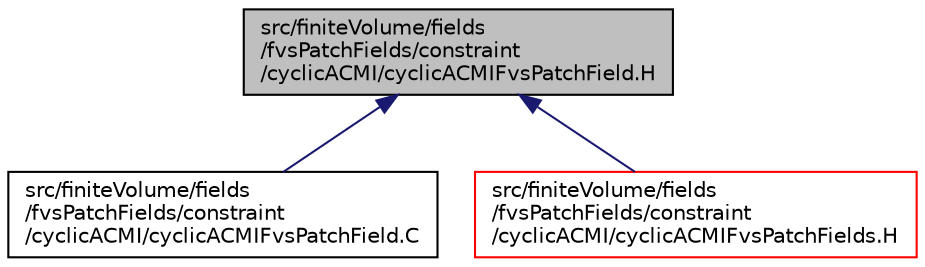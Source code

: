 digraph "src/finiteVolume/fields/fvsPatchFields/constraint/cyclicACMI/cyclicACMIFvsPatchField.H"
{
  bgcolor="transparent";
  edge [fontname="Helvetica",fontsize="10",labelfontname="Helvetica",labelfontsize="10"];
  node [fontname="Helvetica",fontsize="10",shape=record];
  Node1 [label="src/finiteVolume/fields\l/fvsPatchFields/constraint\l/cyclicACMI/cyclicACMIFvsPatchField.H",height=0.2,width=0.4,color="black", fillcolor="grey75", style="filled", fontcolor="black"];
  Node1 -> Node2 [dir="back",color="midnightblue",fontsize="10",style="solid",fontname="Helvetica"];
  Node2 [label="src/finiteVolume/fields\l/fvsPatchFields/constraint\l/cyclicACMI/cyclicACMIFvsPatchField.C",height=0.2,width=0.4,color="black",URL="$a05701.html"];
  Node1 -> Node3 [dir="back",color="midnightblue",fontsize="10",style="solid",fontname="Helvetica"];
  Node3 [label="src/finiteVolume/fields\l/fvsPatchFields/constraint\l/cyclicACMI/cyclicACMIFvsPatchFields.H",height=0.2,width=0.4,color="red",URL="$a05704.html"];
}
